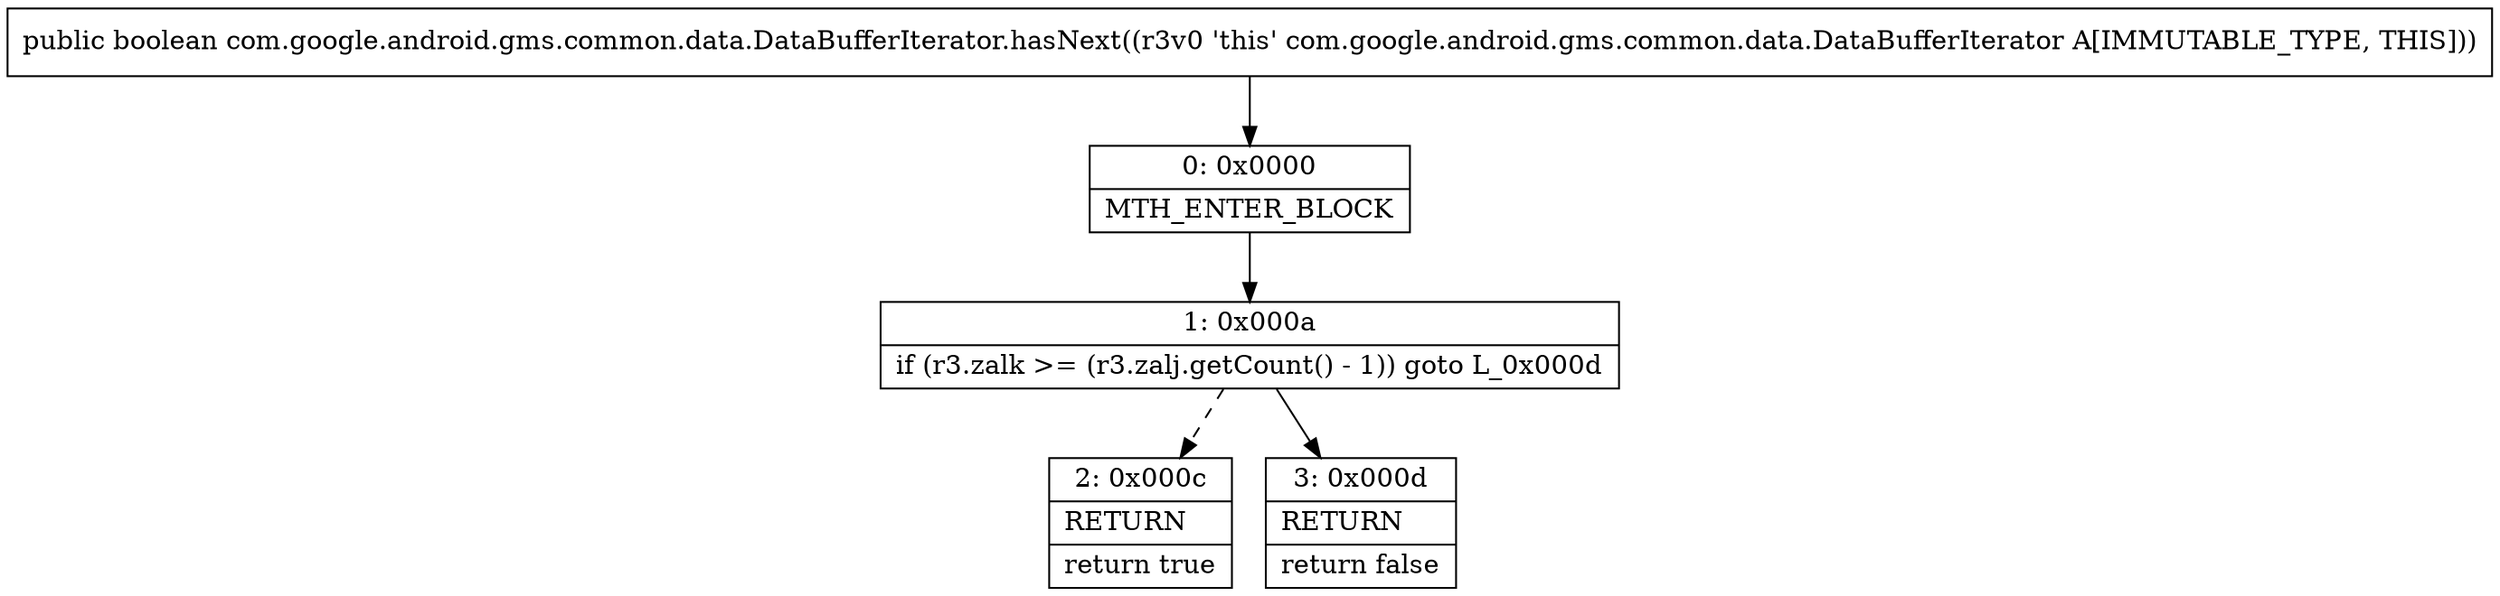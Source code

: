 digraph "CFG forcom.google.android.gms.common.data.DataBufferIterator.hasNext()Z" {
Node_0 [shape=record,label="{0\:\ 0x0000|MTH_ENTER_BLOCK\l}"];
Node_1 [shape=record,label="{1\:\ 0x000a|if (r3.zalk \>= (r3.zalj.getCount() \- 1)) goto L_0x000d\l}"];
Node_2 [shape=record,label="{2\:\ 0x000c|RETURN\l|return true\l}"];
Node_3 [shape=record,label="{3\:\ 0x000d|RETURN\l|return false\l}"];
MethodNode[shape=record,label="{public boolean com.google.android.gms.common.data.DataBufferIterator.hasNext((r3v0 'this' com.google.android.gms.common.data.DataBufferIterator A[IMMUTABLE_TYPE, THIS])) }"];
MethodNode -> Node_0;
Node_0 -> Node_1;
Node_1 -> Node_2[style=dashed];
Node_1 -> Node_3;
}

